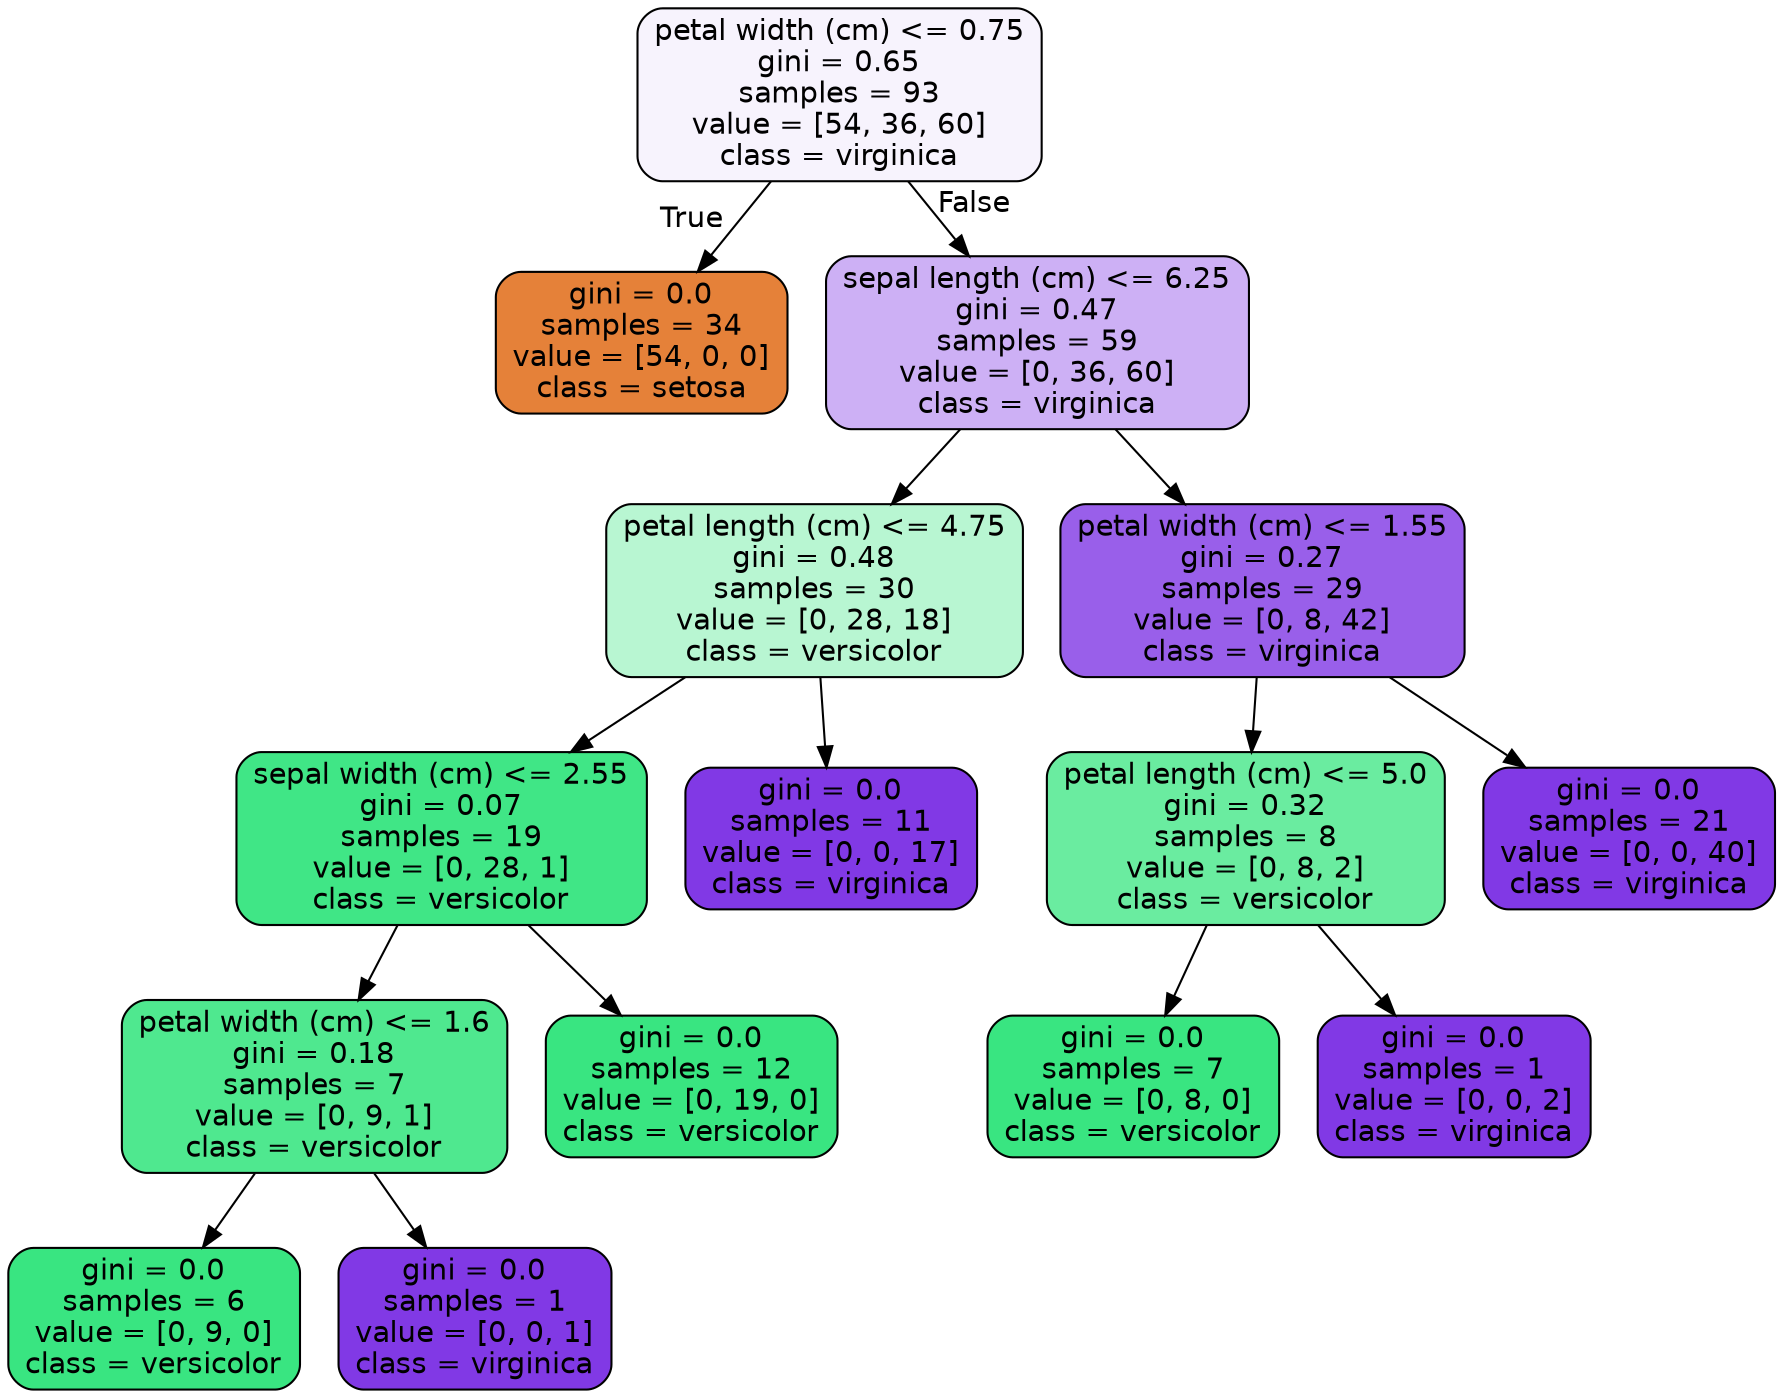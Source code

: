 digraph Tree {
node [shape=box, style="filled, rounded", color="black", fontname="helvetica"] ;
edge [fontname="helvetica"] ;
0 [label="petal width (cm) <= 0.75\ngini = 0.65\nsamples = 93\nvalue = [54, 36, 60]\nclass = virginica", fillcolor="#f7f3fd"] ;
1 [label="gini = 0.0\nsamples = 34\nvalue = [54, 0, 0]\nclass = setosa", fillcolor="#e58139"] ;
0 -> 1 [labeldistance=2.5, labelangle=45, headlabel="True"] ;
2 [label="sepal length (cm) <= 6.25\ngini = 0.47\nsamples = 59\nvalue = [0, 36, 60]\nclass = virginica", fillcolor="#cdb0f5"] ;
0 -> 2 [labeldistance=2.5, labelangle=-45, headlabel="False"] ;
3 [label="petal length (cm) <= 4.75\ngini = 0.48\nsamples = 30\nvalue = [0, 28, 18]\nclass = versicolor", fillcolor="#b8f6d2"] ;
2 -> 3 ;
4 [label="sepal width (cm) <= 2.55\ngini = 0.07\nsamples = 19\nvalue = [0, 28, 1]\nclass = versicolor", fillcolor="#40e686"] ;
3 -> 4 ;
5 [label="petal width (cm) <= 1.6\ngini = 0.18\nsamples = 7\nvalue = [0, 9, 1]\nclass = versicolor", fillcolor="#4fe88f"] ;
4 -> 5 ;
6 [label="gini = 0.0\nsamples = 6\nvalue = [0, 9, 0]\nclass = versicolor", fillcolor="#39e581"] ;
5 -> 6 ;
7 [label="gini = 0.0\nsamples = 1\nvalue = [0, 0, 1]\nclass = virginica", fillcolor="#8139e5"] ;
5 -> 7 ;
8 [label="gini = 0.0\nsamples = 12\nvalue = [0, 19, 0]\nclass = versicolor", fillcolor="#39e581"] ;
4 -> 8 ;
9 [label="gini = 0.0\nsamples = 11\nvalue = [0, 0, 17]\nclass = virginica", fillcolor="#8139e5"] ;
3 -> 9 ;
10 [label="petal width (cm) <= 1.55\ngini = 0.27\nsamples = 29\nvalue = [0, 8, 42]\nclass = virginica", fillcolor="#995fea"] ;
2 -> 10 ;
11 [label="petal length (cm) <= 5.0\ngini = 0.32\nsamples = 8\nvalue = [0, 8, 2]\nclass = versicolor", fillcolor="#6aeca0"] ;
10 -> 11 ;
12 [label="gini = 0.0\nsamples = 7\nvalue = [0, 8, 0]\nclass = versicolor", fillcolor="#39e581"] ;
11 -> 12 ;
13 [label="gini = 0.0\nsamples = 1\nvalue = [0, 0, 2]\nclass = virginica", fillcolor="#8139e5"] ;
11 -> 13 ;
14 [label="gini = 0.0\nsamples = 21\nvalue = [0, 0, 40]\nclass = virginica", fillcolor="#8139e5"] ;
10 -> 14 ;
}